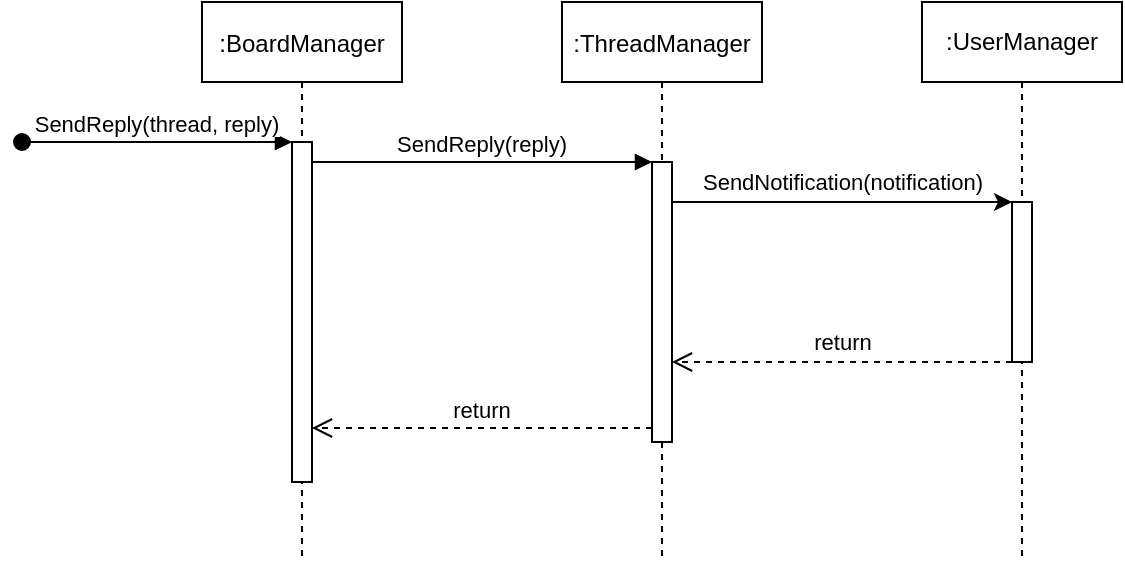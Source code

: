 <mxfile version="13.3.9" type="device"><diagram id="kgpKYQtTHZ0yAKxKKP6v" name="Page-1"><mxGraphModel dx="621" dy="461" grid="1" gridSize="10" guides="1" tooltips="1" connect="1" arrows="1" fold="1" page="1" pageScale="1" pageWidth="850" pageHeight="1100" math="0" shadow="0"><root><mxCell id="0"/><mxCell id="1" parent="0"/><mxCell id="3nuBFxr9cyL0pnOWT2aG-1" value=":BoardManager" style="shape=umlLifeline;perimeter=lifelinePerimeter;container=1;collapsible=0;recursiveResize=0;rounded=0;shadow=0;strokeWidth=1;" parent="1" vertex="1"><mxGeometry x="120" y="80" width="100" height="280" as="geometry"/></mxCell><mxCell id="3nuBFxr9cyL0pnOWT2aG-2" value="" style="points=[];perimeter=orthogonalPerimeter;rounded=0;shadow=0;strokeWidth=1;" parent="3nuBFxr9cyL0pnOWT2aG-1" vertex="1"><mxGeometry x="45" y="70" width="10" height="170" as="geometry"/></mxCell><mxCell id="3nuBFxr9cyL0pnOWT2aG-3" value="SendReply(thread, reply)" style="verticalAlign=bottom;startArrow=oval;endArrow=block;startSize=8;shadow=0;strokeWidth=1;" parent="3nuBFxr9cyL0pnOWT2aG-1" target="3nuBFxr9cyL0pnOWT2aG-2" edge="1"><mxGeometry relative="1" as="geometry"><mxPoint x="-90" y="70" as="sourcePoint"/></mxGeometry></mxCell><mxCell id="3nuBFxr9cyL0pnOWT2aG-5" value=":ThreadManager" style="shape=umlLifeline;perimeter=lifelinePerimeter;container=1;collapsible=0;recursiveResize=0;rounded=0;shadow=0;strokeWidth=1;" parent="1" vertex="1"><mxGeometry x="300" y="80" width="100" height="280" as="geometry"/></mxCell><mxCell id="3nuBFxr9cyL0pnOWT2aG-6" value="" style="points=[];perimeter=orthogonalPerimeter;rounded=0;shadow=0;strokeWidth=1;" parent="3nuBFxr9cyL0pnOWT2aG-5" vertex="1"><mxGeometry x="45" y="80" width="10" height="140" as="geometry"/></mxCell><mxCell id="3nuBFxr9cyL0pnOWT2aG-7" value="return" style="verticalAlign=bottom;endArrow=open;dashed=1;endSize=8;exitX=0;exitY=0.95;shadow=0;strokeWidth=1;" parent="1" source="3nuBFxr9cyL0pnOWT2aG-6" target="3nuBFxr9cyL0pnOWT2aG-2" edge="1"><mxGeometry relative="1" as="geometry"><mxPoint x="275" y="236" as="targetPoint"/></mxGeometry></mxCell><mxCell id="3nuBFxr9cyL0pnOWT2aG-8" value="SendReply(reply)" style="verticalAlign=bottom;endArrow=block;entryX=0;entryY=0;shadow=0;strokeWidth=1;" parent="1" source="3nuBFxr9cyL0pnOWT2aG-2" target="3nuBFxr9cyL0pnOWT2aG-6" edge="1"><mxGeometry relative="1" as="geometry"><mxPoint x="275" y="160" as="sourcePoint"/></mxGeometry></mxCell><mxCell id="N-dJkyDtxvPCyK1DZPtX-1" value=":UserManager" style="shape=umlLifeline;perimeter=lifelinePerimeter;whiteSpace=wrap;html=1;container=1;collapsible=0;recursiveResize=0;outlineConnect=0;" vertex="1" parent="1"><mxGeometry x="480" y="80" width="100" height="280" as="geometry"/></mxCell><mxCell id="N-dJkyDtxvPCyK1DZPtX-2" value="" style="html=1;points=[];perimeter=orthogonalPerimeter;" vertex="1" parent="N-dJkyDtxvPCyK1DZPtX-1"><mxGeometry x="45" y="100" width="10" height="80" as="geometry"/></mxCell><mxCell id="N-dJkyDtxvPCyK1DZPtX-3" value="" style="endArrow=classic;html=1;" edge="1" parent="1" source="3nuBFxr9cyL0pnOWT2aG-6" target="N-dJkyDtxvPCyK1DZPtX-2"><mxGeometry width="50" height="50" relative="1" as="geometry"><mxPoint x="420" y="230" as="sourcePoint"/><mxPoint x="470" y="180" as="targetPoint"/><Array as="points"><mxPoint x="440" y="180"/></Array></mxGeometry></mxCell><mxCell id="N-dJkyDtxvPCyK1DZPtX-4" value="SendNotification(notification)" style="edgeLabel;html=1;align=center;verticalAlign=middle;resizable=0;points=[];" vertex="1" connectable="0" parent="N-dJkyDtxvPCyK1DZPtX-3"><mxGeometry y="-7" relative="1" as="geometry"><mxPoint x="-0.14" y="-17" as="offset"/></mxGeometry></mxCell><mxCell id="N-dJkyDtxvPCyK1DZPtX-5" value="" style="endArrow=open;html=1;endFill=0;endSize=8;dashed=1;" edge="1" parent="1" source="N-dJkyDtxvPCyK1DZPtX-2" target="3nuBFxr9cyL0pnOWT2aG-6"><mxGeometry width="50" height="50" relative="1" as="geometry"><mxPoint x="390" y="300" as="sourcePoint"/><mxPoint x="440" y="250" as="targetPoint"/><Array as="points"><mxPoint x="440" y="260"/></Array></mxGeometry></mxCell><mxCell id="N-dJkyDtxvPCyK1DZPtX-6" value="return" style="edgeLabel;html=1;align=center;verticalAlign=middle;resizable=0;points=[];" vertex="1" connectable="0" parent="N-dJkyDtxvPCyK1DZPtX-5"><mxGeometry y="11" relative="1" as="geometry"><mxPoint x="0.14" y="-21" as="offset"/></mxGeometry></mxCell></root></mxGraphModel></diagram></mxfile>